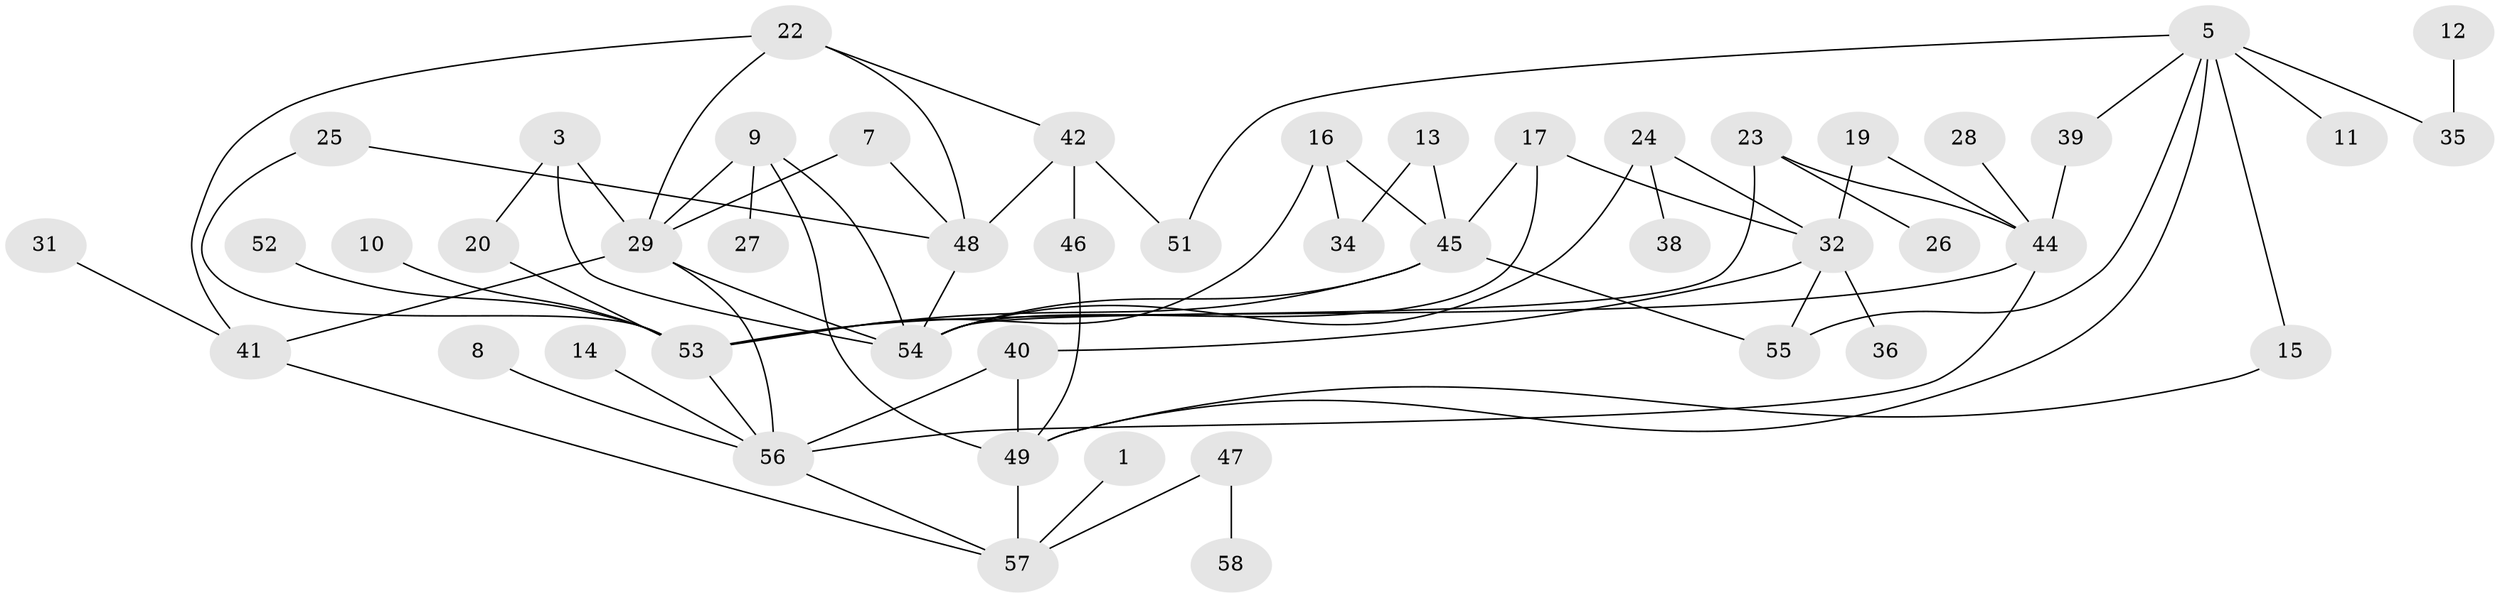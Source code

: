 // original degree distribution, {2: 0.26956521739130435, 1: 0.25217391304347825, 4: 0.1391304347826087, 7: 0.008695652173913044, 0: 0.06956521739130435, 3: 0.20869565217391303, 5: 0.034782608695652174, 6: 0.017391304347826087}
// Generated by graph-tools (version 1.1) at 2025/25/03/09/25 03:25:20]
// undirected, 48 vertices, 73 edges
graph export_dot {
graph [start="1"]
  node [color=gray90,style=filled];
  1;
  3;
  5;
  7;
  8;
  9;
  10;
  11;
  12;
  13;
  14;
  15;
  16;
  17;
  19;
  20;
  22;
  23;
  24;
  25;
  26;
  27;
  28;
  29;
  31;
  32;
  34;
  35;
  36;
  38;
  39;
  40;
  41;
  42;
  44;
  45;
  46;
  47;
  48;
  49;
  51;
  52;
  53;
  54;
  55;
  56;
  57;
  58;
  1 -- 57 [weight=1.0];
  3 -- 20 [weight=1.0];
  3 -- 29 [weight=1.0];
  3 -- 54 [weight=2.0];
  5 -- 11 [weight=1.0];
  5 -- 15 [weight=1.0];
  5 -- 35 [weight=1.0];
  5 -- 39 [weight=1.0];
  5 -- 49 [weight=1.0];
  5 -- 51 [weight=1.0];
  5 -- 55 [weight=1.0];
  7 -- 29 [weight=1.0];
  7 -- 48 [weight=1.0];
  8 -- 56 [weight=1.0];
  9 -- 27 [weight=1.0];
  9 -- 29 [weight=1.0];
  9 -- 49 [weight=1.0];
  9 -- 54 [weight=1.0];
  10 -- 53 [weight=1.0];
  12 -- 35 [weight=1.0];
  13 -- 34 [weight=1.0];
  13 -- 45 [weight=1.0];
  14 -- 56 [weight=1.0];
  15 -- 49 [weight=1.0];
  16 -- 34 [weight=1.0];
  16 -- 45 [weight=1.0];
  16 -- 53 [weight=1.0];
  17 -- 32 [weight=1.0];
  17 -- 45 [weight=1.0];
  17 -- 54 [weight=1.0];
  19 -- 32 [weight=1.0];
  19 -- 44 [weight=1.0];
  20 -- 53 [weight=1.0];
  22 -- 29 [weight=1.0];
  22 -- 41 [weight=1.0];
  22 -- 42 [weight=1.0];
  22 -- 48 [weight=1.0];
  23 -- 26 [weight=1.0];
  23 -- 44 [weight=2.0];
  23 -- 54 [weight=1.0];
  24 -- 32 [weight=1.0];
  24 -- 38 [weight=1.0];
  24 -- 54 [weight=1.0];
  25 -- 48 [weight=1.0];
  25 -- 53 [weight=1.0];
  28 -- 44 [weight=1.0];
  29 -- 41 [weight=1.0];
  29 -- 54 [weight=1.0];
  29 -- 56 [weight=1.0];
  31 -- 41 [weight=1.0];
  32 -- 36 [weight=1.0];
  32 -- 40 [weight=1.0];
  32 -- 55 [weight=1.0];
  39 -- 44 [weight=1.0];
  40 -- 49 [weight=1.0];
  40 -- 56 [weight=1.0];
  41 -- 57 [weight=1.0];
  42 -- 46 [weight=2.0];
  42 -- 48 [weight=1.0];
  42 -- 51 [weight=1.0];
  44 -- 53 [weight=1.0];
  44 -- 56 [weight=1.0];
  45 -- 53 [weight=1.0];
  45 -- 54 [weight=1.0];
  45 -- 55 [weight=1.0];
  46 -- 49 [weight=1.0];
  47 -- 57 [weight=1.0];
  47 -- 58 [weight=1.0];
  48 -- 54 [weight=1.0];
  49 -- 57 [weight=1.0];
  52 -- 53 [weight=1.0];
  53 -- 56 [weight=1.0];
  56 -- 57 [weight=1.0];
}
